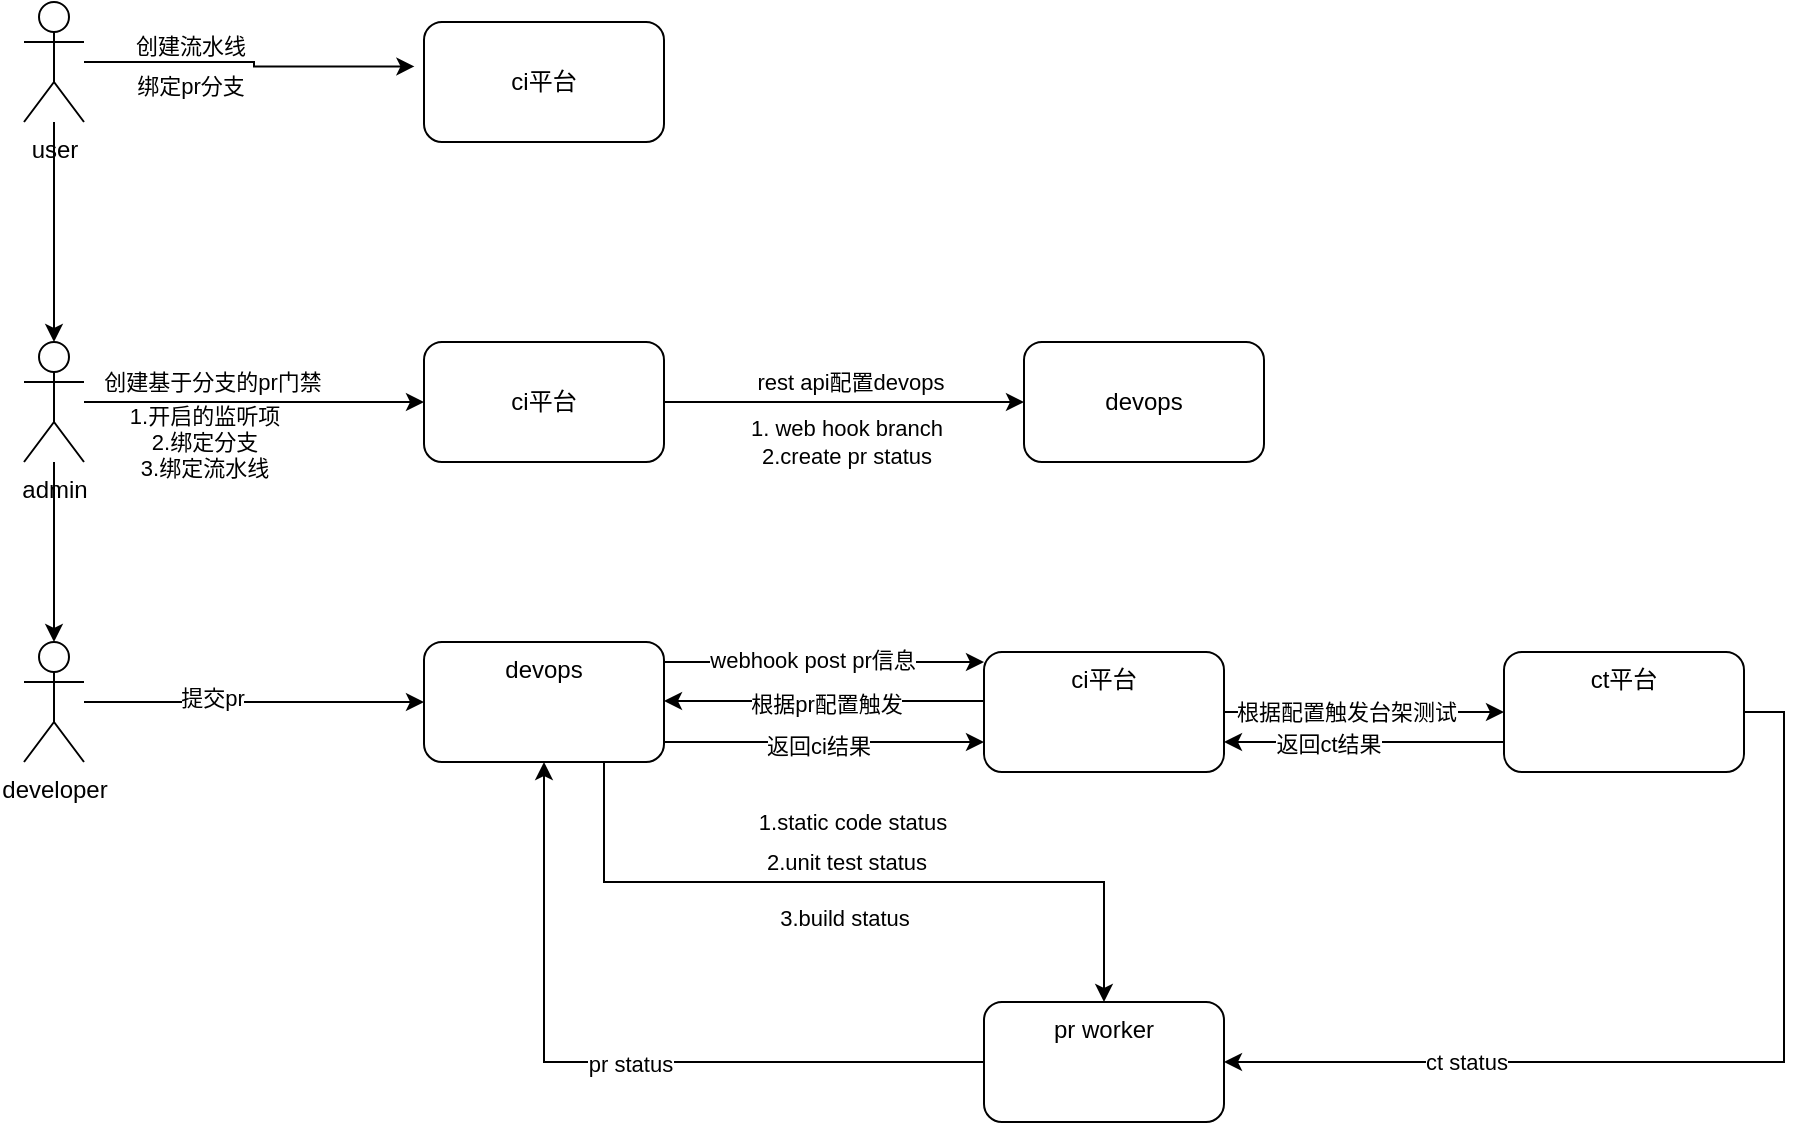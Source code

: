<mxfile version="17.4.2" type="github">
  <diagram name="Page-1" id="13e1069c-82ec-6db2-03f1-153e76fe0fe0">
    <mxGraphModel dx="1038" dy="579" grid="1" gridSize="10" guides="1" tooltips="1" connect="1" arrows="1" fold="1" page="1" pageScale="1" pageWidth="1100" pageHeight="850" background="none" math="0" shadow="0">
      <root>
        <mxCell id="0" />
        <mxCell id="1" parent="0" />
        <mxCell id="6QIi83kYQpe0j3x5dF0--8" style="edgeStyle=orthogonalEdgeStyle;rounded=0;orthogonalLoop=1;jettySize=auto;html=1;entryX=-0.04;entryY=0.37;entryDx=0;entryDy=0;entryPerimeter=0;" edge="1" parent="1" source="6QIi83kYQpe0j3x5dF0--5" target="6QIi83kYQpe0j3x5dF0--9">
          <mxGeometry relative="1" as="geometry">
            <mxPoint x="280" y="100" as="targetPoint" />
          </mxGeometry>
        </mxCell>
        <mxCell id="6QIi83kYQpe0j3x5dF0--10" value="创建流水线" style="edgeLabel;html=1;align=center;verticalAlign=middle;resizable=0;points=[];" vertex="1" connectable="0" parent="6QIi83kYQpe0j3x5dF0--8">
          <mxGeometry x="0.347" y="-4" relative="1" as="geometry">
            <mxPoint x="-58" y="-14" as="offset" />
          </mxGeometry>
        </mxCell>
        <mxCell id="6QIi83kYQpe0j3x5dF0--18" value="绑定pr分支" style="edgeLabel;html=1;align=center;verticalAlign=middle;resizable=0;points=[];" vertex="1" connectable="0" parent="6QIi83kYQpe0j3x5dF0--8">
          <mxGeometry x="0.335" y="1" relative="1" as="geometry">
            <mxPoint x="-57" y="11" as="offset" />
          </mxGeometry>
        </mxCell>
        <mxCell id="6QIi83kYQpe0j3x5dF0--57" style="edgeStyle=orthogonalEdgeStyle;rounded=0;orthogonalLoop=1;jettySize=auto;html=1;entryX=0.5;entryY=0;entryDx=0;entryDy=0;entryPerimeter=0;" edge="1" parent="1" source="6QIi83kYQpe0j3x5dF0--5" target="6QIi83kYQpe0j3x5dF0--13">
          <mxGeometry relative="1" as="geometry" />
        </mxCell>
        <mxCell id="6QIi83kYQpe0j3x5dF0--5" value="user" style="shape=umlActor;verticalLabelPosition=bottom;verticalAlign=top;html=1;outlineConnect=0;" vertex="1" parent="1">
          <mxGeometry x="90" y="70" width="30" height="60" as="geometry" />
        </mxCell>
        <mxCell id="6QIi83kYQpe0j3x5dF0--9" value="ci平台" style="rounded=1;whiteSpace=wrap;html=1;" vertex="1" parent="1">
          <mxGeometry x="290" y="80" width="120" height="60" as="geometry" />
        </mxCell>
        <mxCell id="6QIi83kYQpe0j3x5dF0--11" style="edgeStyle=orthogonalEdgeStyle;rounded=0;orthogonalLoop=1;jettySize=auto;html=1;entryX=0;entryY=0.5;entryDx=0;entryDy=0;" edge="1" parent="1" source="6QIi83kYQpe0j3x5dF0--13" target="6QIi83kYQpe0j3x5dF0--14">
          <mxGeometry relative="1" as="geometry" />
        </mxCell>
        <mxCell id="6QIi83kYQpe0j3x5dF0--12" value="创建基于分支的pr门禁" style="edgeLabel;html=1;align=center;verticalAlign=middle;resizable=0;points=[];" vertex="1" connectable="0" parent="6QIi83kYQpe0j3x5dF0--11">
          <mxGeometry x="-0.249" y="-1" relative="1" as="geometry">
            <mxPoint y="-11" as="offset" />
          </mxGeometry>
        </mxCell>
        <mxCell id="6QIi83kYQpe0j3x5dF0--19" value="1.开启的监听项&lt;br&gt;2.绑定分支&lt;br&gt;3.绑定流水线" style="edgeLabel;html=1;align=center;verticalAlign=middle;resizable=0;points=[];" vertex="1" connectable="0" parent="6QIi83kYQpe0j3x5dF0--11">
          <mxGeometry x="0.68" y="3" relative="1" as="geometry">
            <mxPoint x="-83" y="23" as="offset" />
          </mxGeometry>
        </mxCell>
        <mxCell id="6QIi83kYQpe0j3x5dF0--58" style="edgeStyle=orthogonalEdgeStyle;rounded=0;orthogonalLoop=1;jettySize=auto;html=1;" edge="1" parent="1" source="6QIi83kYQpe0j3x5dF0--13" target="6QIi83kYQpe0j3x5dF0--20">
          <mxGeometry relative="1" as="geometry" />
        </mxCell>
        <mxCell id="6QIi83kYQpe0j3x5dF0--13" value="admin" style="shape=umlActor;verticalLabelPosition=bottom;verticalAlign=top;html=1;outlineConnect=0;" vertex="1" parent="1">
          <mxGeometry x="90" y="240" width="30" height="60" as="geometry" />
        </mxCell>
        <mxCell id="6QIi83kYQpe0j3x5dF0--31" value="" style="edgeStyle=orthogonalEdgeStyle;rounded=0;orthogonalLoop=1;jettySize=auto;html=1;" edge="1" parent="1" source="6QIi83kYQpe0j3x5dF0--14" target="6QIi83kYQpe0j3x5dF0--30">
          <mxGeometry relative="1" as="geometry" />
        </mxCell>
        <mxCell id="6QIi83kYQpe0j3x5dF0--32" value="rest api配置devops" style="edgeLabel;html=1;align=center;verticalAlign=middle;resizable=0;points=[];" vertex="1" connectable="0" parent="6QIi83kYQpe0j3x5dF0--31">
          <mxGeometry x="0.251" y="-2" relative="1" as="geometry">
            <mxPoint x="-20" y="-12" as="offset" />
          </mxGeometry>
        </mxCell>
        <mxCell id="6QIi83kYQpe0j3x5dF0--54" value="1. web hook branch&lt;br&gt;2.create pr status" style="edgeLabel;html=1;align=center;verticalAlign=middle;resizable=0;points=[];" vertex="1" connectable="0" parent="6QIi83kYQpe0j3x5dF0--31">
          <mxGeometry x="-0.129" y="-4" relative="1" as="geometry">
            <mxPoint x="12" y="16" as="offset" />
          </mxGeometry>
        </mxCell>
        <mxCell id="6QIi83kYQpe0j3x5dF0--14" value="ci平台" style="rounded=1;whiteSpace=wrap;html=1;" vertex="1" parent="1">
          <mxGeometry x="290" y="240" width="120" height="60" as="geometry" />
        </mxCell>
        <mxCell id="6QIi83kYQpe0j3x5dF0--24" value="" style="edgeStyle=orthogonalEdgeStyle;rounded=0;orthogonalLoop=1;jettySize=auto;html=1;" edge="1" parent="1" source="6QIi83kYQpe0j3x5dF0--20" target="6QIi83kYQpe0j3x5dF0--23">
          <mxGeometry relative="1" as="geometry" />
        </mxCell>
        <mxCell id="6QIi83kYQpe0j3x5dF0--25" value="提交pr" style="edgeLabel;html=1;align=center;verticalAlign=middle;resizable=0;points=[];" vertex="1" connectable="0" parent="6QIi83kYQpe0j3x5dF0--24">
          <mxGeometry x="-0.249" y="2" relative="1" as="geometry">
            <mxPoint as="offset" />
          </mxGeometry>
        </mxCell>
        <mxCell id="6QIi83kYQpe0j3x5dF0--20" value="developer" style="shape=umlActor;verticalLabelPosition=bottom;verticalAlign=top;html=1;outlineConnect=0;" vertex="1" parent="1">
          <mxGeometry x="90" y="390" width="30" height="60" as="geometry" />
        </mxCell>
        <mxCell id="6QIi83kYQpe0j3x5dF0--27" value="" style="edgeStyle=orthogonalEdgeStyle;rounded=0;orthogonalLoop=1;jettySize=auto;html=1;" edge="1" parent="1" source="6QIi83kYQpe0j3x5dF0--23" target="6QIi83kYQpe0j3x5dF0--26">
          <mxGeometry relative="1" as="geometry">
            <Array as="points">
              <mxPoint x="550" y="400" />
              <mxPoint x="550" y="400" />
            </Array>
          </mxGeometry>
        </mxCell>
        <mxCell id="6QIi83kYQpe0j3x5dF0--28" value="webhook post pr信息" style="edgeLabel;html=1;align=center;verticalAlign=middle;resizable=0;points=[];" vertex="1" connectable="0" parent="6QIi83kYQpe0j3x5dF0--27">
          <mxGeometry x="-0.14" y="1" relative="1" as="geometry">
            <mxPoint x="5" as="offset" />
          </mxGeometry>
        </mxCell>
        <mxCell id="6QIi83kYQpe0j3x5dF0--38" style="edgeStyle=orthogonalEdgeStyle;rounded=0;orthogonalLoop=1;jettySize=auto;html=1;exitX=1;exitY=0.75;exitDx=0;exitDy=0;entryX=0;entryY=0.75;entryDx=0;entryDy=0;" edge="1" parent="1" source="6QIi83kYQpe0j3x5dF0--23" target="6QIi83kYQpe0j3x5dF0--26">
          <mxGeometry relative="1" as="geometry">
            <Array as="points">
              <mxPoint x="410" y="440" />
              <mxPoint x="570" y="440" />
            </Array>
          </mxGeometry>
        </mxCell>
        <mxCell id="6QIi83kYQpe0j3x5dF0--39" value="返回ci结果" style="edgeLabel;html=1;align=center;verticalAlign=middle;resizable=0;points=[];" vertex="1" connectable="0" parent="6QIi83kYQpe0j3x5dF0--38">
          <mxGeometry x="0.334" y="-2" relative="1" as="geometry">
            <mxPoint x="-28" as="offset" />
          </mxGeometry>
        </mxCell>
        <mxCell id="6QIi83kYQpe0j3x5dF0--59" style="edgeStyle=orthogonalEdgeStyle;rounded=0;orthogonalLoop=1;jettySize=auto;html=1;exitX=0.75;exitY=1;exitDx=0;exitDy=0;" edge="1" parent="1" source="6QIi83kYQpe0j3x5dF0--23" target="6QIi83kYQpe0j3x5dF0--44">
          <mxGeometry relative="1" as="geometry" />
        </mxCell>
        <mxCell id="6QIi83kYQpe0j3x5dF0--60" value="&lt;span style=&quot;color: rgba(0 , 0 , 0 , 0) ; font-family: monospace ; font-size: 0px ; background-color: rgb(248 , 249 , 250)&quot;&gt;%3CmxGraphModel%3E%3Croot%3E%3CmxCell%20id%3D%220%22%2F%3E%3CmxCell%20id%3D%221%22%20parent%3D%220%22%2F%3E%3CmxCell%20id%3D%222%22%20value%3D%221.static%20code%20status%22%20style%3D%22edgeLabel%3Bhtml%3D1%3Balign%3Dcenter%3BverticalAlign%3Dmiddle%3Bresizable%3D0%3Bpoints%3D%5B%5D%3B%22%20vertex%3D%221%22%20connectable%3D%220%22%20parent%3D%221%22%3E%3CmxGeometry%20x%3D%22632%22%20y%3D%22480%22%20as%3D%22geometry%22%2F%3E%3C%2FmxCell%3E%3CmxCell%20id%3D%223%22%20value%3D%222.unit%20test%20status%22%20style%3D%22edgeLabel%3Bhtml%3D1%3Balign%3Dcenter%3BverticalAlign%3Dmiddle%3Bresizable%3D0%3Bpoints%3D%5B%5D%3B%22%20vertex%3D%221%22%20connectable%3D%220%22%20parent%3D%221%22%3E%3CmxGeometry%20x%3D%22629%22%20y%3D%22500%22%20as%3D%22geometry%22%2F%3E%3C%2FmxCell%3E%3CmxCell%20id%3D%224%22%20value%3D%223.build%20status%22%20style%3D%22edgeLabel%3Bhtml%3D1%3Balign%3Dcenter%3BverticalAlign%3Dmiddle%3Bresizable%3D0%3Bpoints%3D%5B%5D%3B%22%20vertex%3D%221%22%20connectable%3D%220%22%20parent%3D%221%22%3E%3CmxGeometry%20x%3D%22628%22%20y%3D%22528%22%20as%3D%22geometry%22%2F%3E%3C%2FmxCell%3E%3C%2Froot%3E%3C%2FmxGraphModel%3E&lt;/span&gt;" style="edgeLabel;html=1;align=center;verticalAlign=middle;resizable=0;points=[];" vertex="1" connectable="0" parent="6QIi83kYQpe0j3x5dF0--59">
          <mxGeometry x="-0.252" y="2" relative="1" as="geometry">
            <mxPoint as="offset" />
          </mxGeometry>
        </mxCell>
        <mxCell id="6QIi83kYQpe0j3x5dF0--23" value="devops" style="rounded=1;whiteSpace=wrap;html=1;verticalAlign=top;" vertex="1" parent="1">
          <mxGeometry x="290" y="390" width="120" height="60" as="geometry" />
        </mxCell>
        <mxCell id="6QIi83kYQpe0j3x5dF0--36" style="edgeStyle=orthogonalEdgeStyle;rounded=0;orthogonalLoop=1;jettySize=auto;html=1;exitX=0;exitY=0.75;exitDx=0;exitDy=0;entryX=1;entryY=0.75;entryDx=0;entryDy=0;" edge="1" parent="1">
          <mxGeometry relative="1" as="geometry">
            <mxPoint x="570" y="419.5" as="sourcePoint" />
            <mxPoint x="410" y="419.5" as="targetPoint" />
            <Array as="points">
              <mxPoint x="490" y="420" />
              <mxPoint x="490" y="420" />
            </Array>
          </mxGeometry>
        </mxCell>
        <mxCell id="6QIi83kYQpe0j3x5dF0--37" value="根据pr配置触发" style="edgeLabel;html=1;align=center;verticalAlign=middle;resizable=0;points=[];" vertex="1" connectable="0" parent="6QIi83kYQpe0j3x5dF0--36">
          <mxGeometry x="-0.18" y="2" relative="1" as="geometry">
            <mxPoint x="-14" y="-1" as="offset" />
          </mxGeometry>
        </mxCell>
        <mxCell id="6QIi83kYQpe0j3x5dF0--41" value="" style="edgeStyle=orthogonalEdgeStyle;rounded=0;orthogonalLoop=1;jettySize=auto;html=1;" edge="1" parent="1" source="6QIi83kYQpe0j3x5dF0--26" target="6QIi83kYQpe0j3x5dF0--40">
          <mxGeometry relative="1" as="geometry" />
        </mxCell>
        <mxCell id="6QIi83kYQpe0j3x5dF0--43" value="根据配置触发台架测试" style="edgeLabel;html=1;align=center;verticalAlign=middle;resizable=0;points=[];" vertex="1" connectable="0" parent="6QIi83kYQpe0j3x5dF0--41">
          <mxGeometry x="-0.237" y="-4" relative="1" as="geometry">
            <mxPoint x="7" y="-4" as="offset" />
          </mxGeometry>
        </mxCell>
        <mxCell id="6QIi83kYQpe0j3x5dF0--26" value="ci平台" style="whiteSpace=wrap;html=1;verticalAlign=top;rounded=1;" vertex="1" parent="1">
          <mxGeometry x="570" y="395" width="120" height="60" as="geometry" />
        </mxCell>
        <mxCell id="6QIi83kYQpe0j3x5dF0--30" value="devops" style="whiteSpace=wrap;html=1;rounded=1;" vertex="1" parent="1">
          <mxGeometry x="590" y="240" width="120" height="60" as="geometry" />
        </mxCell>
        <mxCell id="6QIi83kYQpe0j3x5dF0--49" style="edgeStyle=orthogonalEdgeStyle;rounded=0;orthogonalLoop=1;jettySize=auto;html=1;exitX=1;exitY=0.5;exitDx=0;exitDy=0;entryX=1;entryY=0.5;entryDx=0;entryDy=0;" edge="1" parent="1" source="6QIi83kYQpe0j3x5dF0--40" target="6QIi83kYQpe0j3x5dF0--44">
          <mxGeometry relative="1" as="geometry" />
        </mxCell>
        <mxCell id="6QIi83kYQpe0j3x5dF0--50" value="ct status" style="edgeLabel;html=1;align=center;verticalAlign=middle;resizable=0;points=[];" vertex="1" connectable="0" parent="6QIi83kYQpe0j3x5dF0--49">
          <mxGeometry x="0.514" y="3" relative="1" as="geometry">
            <mxPoint x="5" y="-3" as="offset" />
          </mxGeometry>
        </mxCell>
        <mxCell id="6QIi83kYQpe0j3x5dF0--55" style="edgeStyle=orthogonalEdgeStyle;rounded=0;orthogonalLoop=1;jettySize=auto;html=1;exitX=0;exitY=0.75;exitDx=0;exitDy=0;entryX=1;entryY=0.75;entryDx=0;entryDy=0;" edge="1" parent="1" source="6QIi83kYQpe0j3x5dF0--40" target="6QIi83kYQpe0j3x5dF0--26">
          <mxGeometry relative="1" as="geometry" />
        </mxCell>
        <mxCell id="6QIi83kYQpe0j3x5dF0--56" value="返回ct结果" style="edgeLabel;html=1;align=center;verticalAlign=middle;resizable=0;points=[];" vertex="1" connectable="0" parent="6QIi83kYQpe0j3x5dF0--55">
          <mxGeometry x="0.266" y="1" relative="1" as="geometry">
            <mxPoint as="offset" />
          </mxGeometry>
        </mxCell>
        <mxCell id="6QIi83kYQpe0j3x5dF0--40" value="ct平台" style="whiteSpace=wrap;html=1;verticalAlign=top;rounded=1;" vertex="1" parent="1">
          <mxGeometry x="830" y="395" width="120" height="60" as="geometry" />
        </mxCell>
        <mxCell id="6QIi83kYQpe0j3x5dF0--46" style="edgeStyle=orthogonalEdgeStyle;rounded=0;orthogonalLoop=1;jettySize=auto;html=1;entryX=0.5;entryY=1;entryDx=0;entryDy=0;" edge="1" parent="1" source="6QIi83kYQpe0j3x5dF0--44" target="6QIi83kYQpe0j3x5dF0--23">
          <mxGeometry relative="1" as="geometry" />
        </mxCell>
        <mxCell id="6QIi83kYQpe0j3x5dF0--47" value="pr status" style="edgeLabel;html=1;align=center;verticalAlign=middle;resizable=0;points=[];" vertex="1" connectable="0" parent="6QIi83kYQpe0j3x5dF0--46">
          <mxGeometry x="-0.04" y="1" relative="1" as="geometry">
            <mxPoint as="offset" />
          </mxGeometry>
        </mxCell>
        <mxCell id="6QIi83kYQpe0j3x5dF0--44" value="pr worker" style="whiteSpace=wrap;html=1;verticalAlign=top;rounded=1;" vertex="1" parent="1">
          <mxGeometry x="570" y="570" width="120" height="60" as="geometry" />
        </mxCell>
        <mxCell id="6QIi83kYQpe0j3x5dF0--62" value="1.static code status" style="edgeLabel;html=1;align=center;verticalAlign=middle;resizable=0;points=[];" vertex="1" connectable="0" parent="1">
          <mxGeometry x="504" y="480" as="geometry" />
        </mxCell>
        <mxCell id="6QIi83kYQpe0j3x5dF0--63" value="2.unit test status" style="edgeLabel;html=1;align=center;verticalAlign=middle;resizable=0;points=[];" vertex="1" connectable="0" parent="1">
          <mxGeometry x="501" y="500" as="geometry" />
        </mxCell>
        <mxCell id="6QIi83kYQpe0j3x5dF0--64" value="3.build status" style="edgeLabel;html=1;align=center;verticalAlign=middle;resizable=0;points=[];" vertex="1" connectable="0" parent="1">
          <mxGeometry x="500" y="528" as="geometry" />
        </mxCell>
      </root>
    </mxGraphModel>
  </diagram>
</mxfile>
